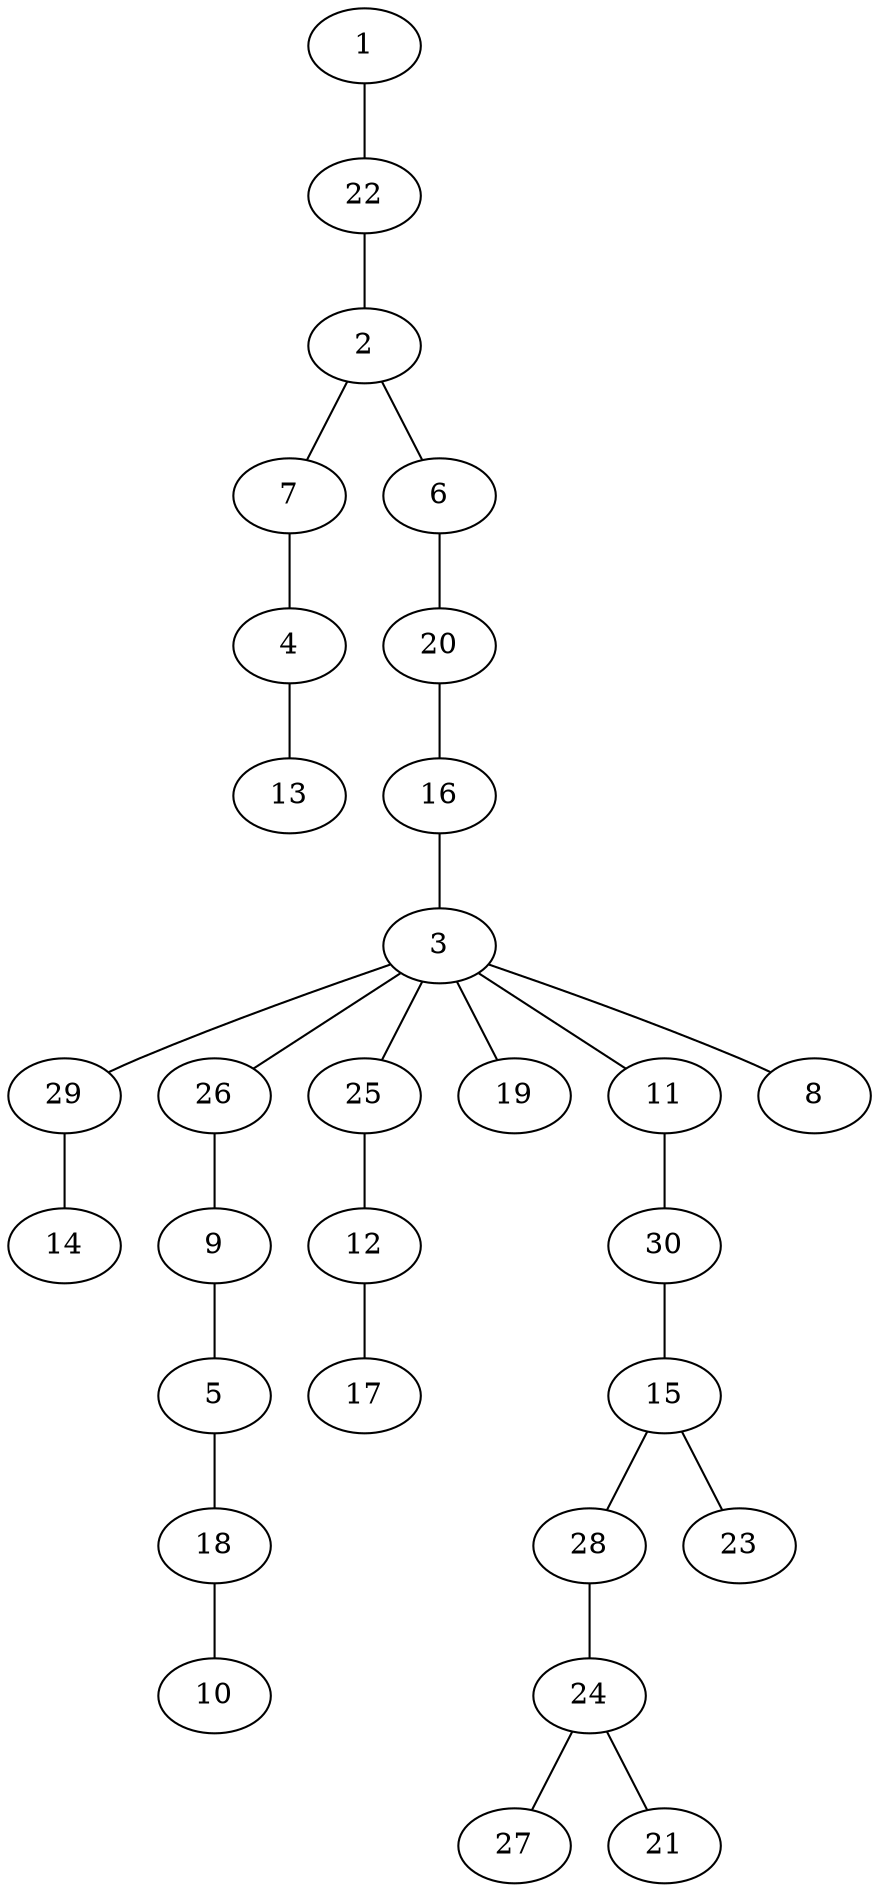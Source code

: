 graph arbol_DFS_I_G_1 {
    1;
    22;
    2;
    7;
    4;
    13;
    6;
    20;
    16;
    3;
    29;
    14;
    26;
    9;
    5;
    18;
    10;
    25;
    12;
    17;
    19;
    11;
    30;
    15;
    28;
    24;
    27;
    21;
    23;
    8;
    1 -- 22;
    22 -- 2;
    2 -- 7;
    7 -- 4;
    4 -- 13;
    2 -- 6;
    6 -- 20;
    20 -- 16;
    16 -- 3;
    3 -- 29;
    29 -- 14;
    3 -- 26;
    26 -- 9;
    9 -- 5;
    5 -- 18;
    18 -- 10;
    3 -- 25;
    25 -- 12;
    12 -- 17;
    3 -- 19;
    3 -- 11;
    11 -- 30;
    30 -- 15;
    15 -- 28;
    28 -- 24;
    24 -- 27;
    24 -- 21;
    15 -- 23;
    3 -- 8;
}